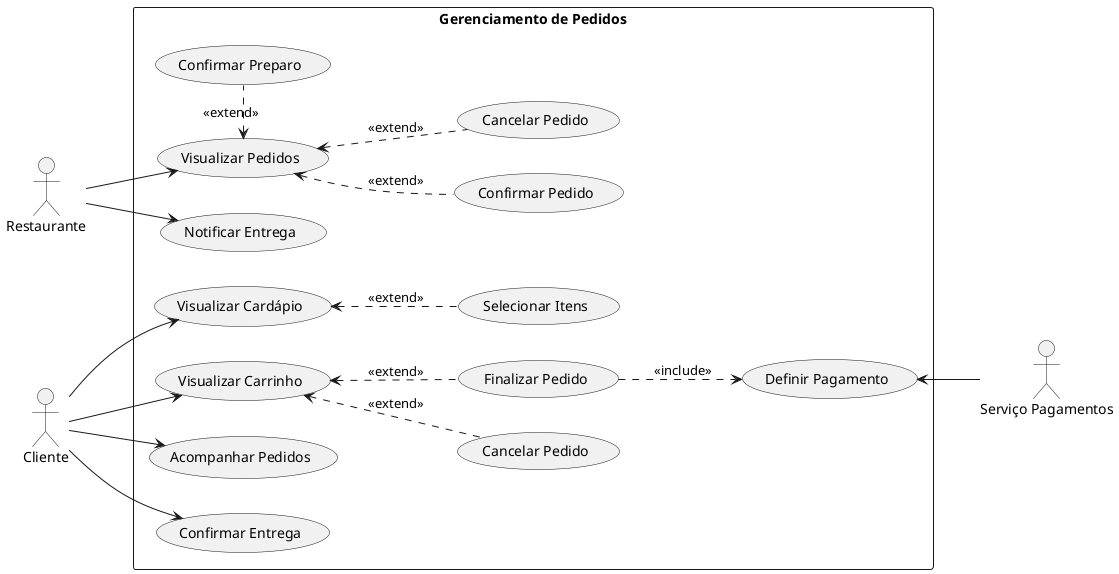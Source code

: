 @startuml "Gerenciamento de Pedidos"
left to right direction
:Restaurante: as restaurante
:Cliente: as cliente
:Serviço Pagamentos: as servico_pagamentos

rectangle "Gerenciamento de Pedidos"{
    (Visualizar Cardápio) as visualizar_cardapio
    (Visualizar Carrinho) as visualizar_carrinho
    (Acompanhar Pedidos) as acompanhar_pedidos
    (Selecionar Itens) as selecionar_itens
    (Finalizar Pedido) as finalizar_pedido
    (Cancelar Pedido) as cancelar_pedido
    (Definir Pagamento) as definir_pagamento
    (Confirmar Entrega) as confirmar_entrega

    (Visualizar Pedidos) as visualizar_pedidos
    (Confirmar Pedido) as confirmar_pedido
    (Confirmar Preparo) as confirmar_preparo
    (Cancelar Pedido) as cancelar_meu_pedido
    (Notificar Entrega) as notificar_entrega
}

cliente --> visualizar_cardapio
cliente --> visualizar_carrinho
cliente --> acompanhar_pedidos
cliente --> confirmar_entrega

visualizar_cardapio <.. selecionar_itens: <<extend>> 
visualizar_carrinho <.. finalizar_pedido: <<extend>>
visualizar_carrinho <.. cancelar_meu_pedido: <<extend>>
finalizar_pedido ..> definir_pagamento: <<include>>


restaurante --> visualizar_pedidos
restaurante --> notificar_entrega
visualizar_pedidos <.. confirmar_pedido: <<extend>>
visualizar_pedidos <.. cancelar_pedido: <<extend>>
visualizar_pedidos <.right. confirmar_preparo: <<extend>>

servico_pagamentos -up-> definir_pagamento

@enduml
